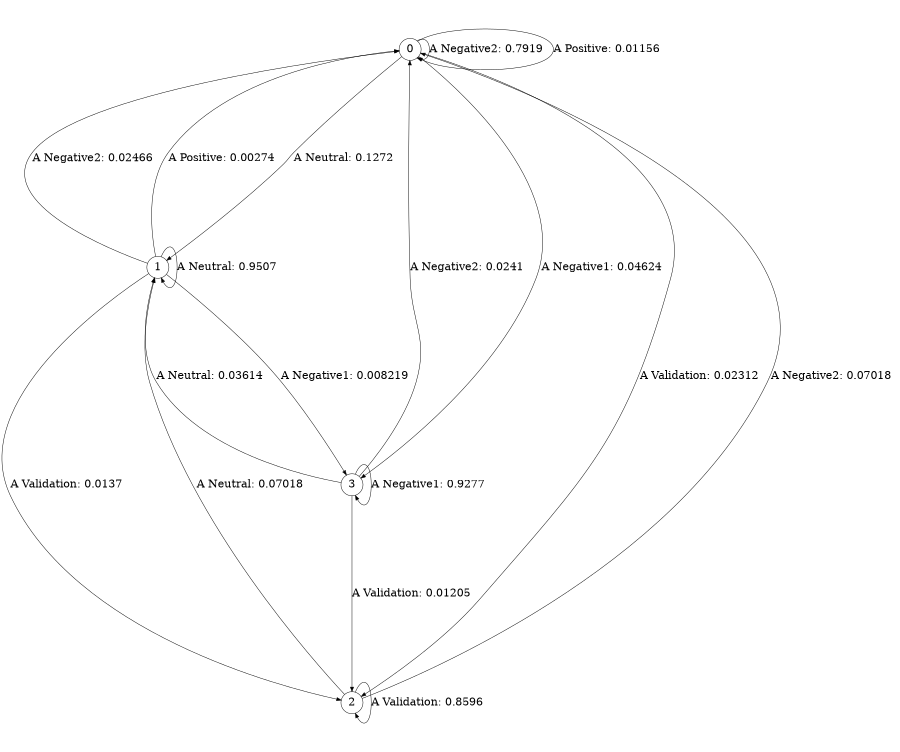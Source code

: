 digraph r34_cssr {
size = "6,8.5";
ratio = "fill";
node [shape = circle];
node [fontsize = 24];
edge [fontsize = 24];
0 -> 0 [label = "A Negative2: 0.7919   "];
0 -> 1 [label = "A Neutral: 0.1272   "];
0 -> 2 [label = "A Validation: 0.02312  "];
0 -> 3 [label = "A Negative1: 0.04624  "];
0 -> 0 [label = "A Positive: 0.01156  "];
1 -> 0 [label = "A Negative2: 0.02466  "];
1 -> 1 [label = "A Neutral: 0.9507   "];
1 -> 2 [label = "A Validation: 0.0137   "];
1 -> 3 [label = "A Negative1: 0.008219  "];
1 -> 0 [label = "A Positive: 0.00274  "];
2 -> 0 [label = "A Negative2: 0.07018  "];
2 -> 1 [label = "A Neutral: 0.07018  "];
2 -> 2 [label = "A Validation: 0.8596   "];
3 -> 0 [label = "A Negative2: 0.0241   "];
3 -> 1 [label = "A Neutral: 0.03614  "];
3 -> 2 [label = "A Validation: 0.01205  "];
3 -> 3 [label = "A Negative1: 0.9277   "];
} 